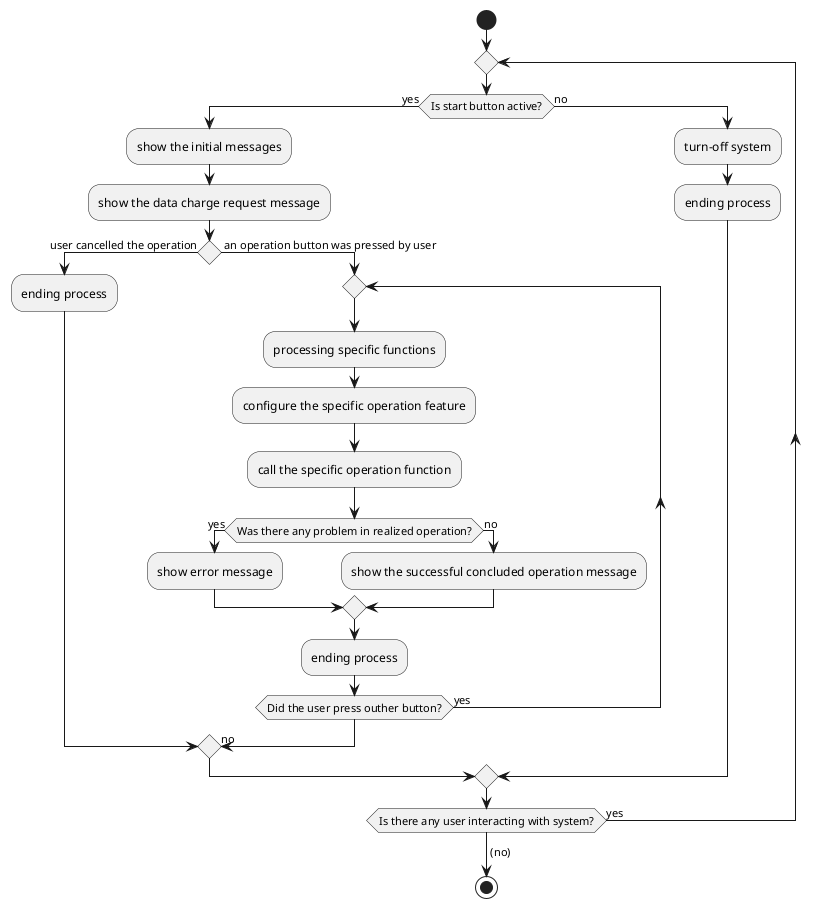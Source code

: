 @startuml
!pragma useVerticalIF on
start
repeat
if (Is start button active?) then (yes)
    :show the initial messages;
    :show the data charge request message;
    if () then (user cancelled the operation)
        :ending process;
    else ( an operation button was pressed by user)
        repeat
            :processing specific functions;
            :configure the specific operation feature;
            :call the specific operation function;
            if (Was there any problem in realized operation?) then (yes)
                :show error message;
            else (no)
                :show the successful concluded operation message;
            endif
            :ending process;
        repeat while (Did the user press outher button?) is (yes)
        ->no;
    endif
else (no)
    :turn-off system;
    :ending process;
endif
repeat while(Is there any user interacting with system?) is (yes)
->(no);
stop
@enduml
